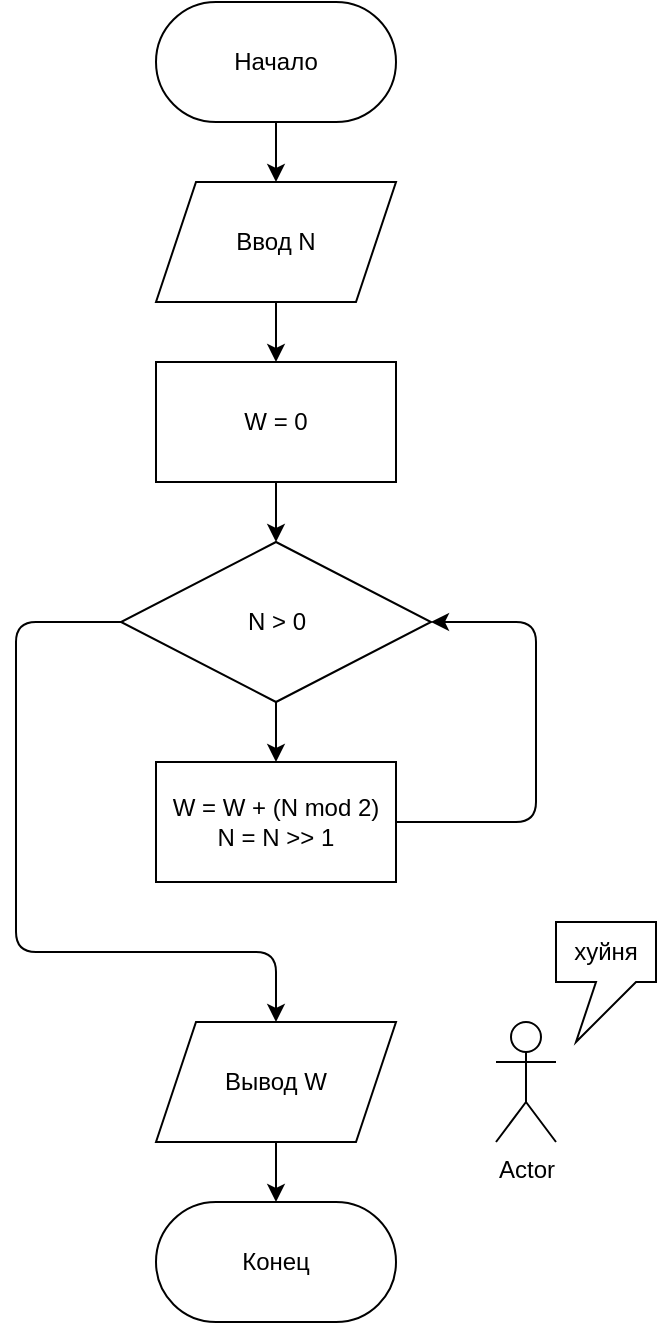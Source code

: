 <mxfile>
    <diagram id="zZ1uuIckH839-XBTs2gF" name="Page-1">
        <mxGraphModel dx="2011" dy="1286" grid="1" gridSize="10" guides="1" tooltips="1" connect="1" arrows="1" fold="1" page="1" pageScale="1" pageWidth="827" pageHeight="1169" math="0" shadow="0">
            <root>
                <mxCell id="0"/>
                <mxCell id="1" parent="0"/>
                <mxCell id="4" style="edgeStyle=none;html=1;exitX=0.5;exitY=1;exitDx=0;exitDy=0;entryX=0.5;entryY=0;entryDx=0;entryDy=0;" edge="1" parent="1" source="2" target="3">
                    <mxGeometry relative="1" as="geometry"/>
                </mxCell>
                <mxCell id="2" value="Начало" style="rounded=1;whiteSpace=wrap;html=1;arcSize=50;" vertex="1" parent="1">
                    <mxGeometry x="324" y="255" width="120" height="60" as="geometry"/>
                </mxCell>
                <mxCell id="6" style="edgeStyle=none;html=1;exitX=0.5;exitY=1;exitDx=0;exitDy=0;entryX=0.5;entryY=0;entryDx=0;entryDy=0;" edge="1" parent="1" source="3" target="5">
                    <mxGeometry relative="1" as="geometry">
                        <mxPoint x="384" y="425" as="targetPoint"/>
                    </mxGeometry>
                </mxCell>
                <mxCell id="3" value="Ввод N" style="shape=parallelogram;perimeter=parallelogramPerimeter;whiteSpace=wrap;html=1;fixedSize=1;" vertex="1" parent="1">
                    <mxGeometry x="324" y="345" width="120" height="60" as="geometry"/>
                </mxCell>
                <mxCell id="8" value="" style="edgeStyle=none;html=1;" edge="1" parent="1" source="5" target="7">
                    <mxGeometry relative="1" as="geometry"/>
                </mxCell>
                <mxCell id="5" value="W = 0" style="rounded=0;whiteSpace=wrap;html=1;" vertex="1" parent="1">
                    <mxGeometry x="324" y="435" width="120" height="60" as="geometry"/>
                </mxCell>
                <mxCell id="10" value="" style="edgeStyle=none;html=1;" edge="1" parent="1" source="7" target="9">
                    <mxGeometry relative="1" as="geometry"/>
                </mxCell>
                <mxCell id="15" style="edgeStyle=none;html=1;exitX=0;exitY=0.5;exitDx=0;exitDy=0;entryX=0.5;entryY=0;entryDx=0;entryDy=0;" edge="1" parent="1" source="7" target="14">
                    <mxGeometry relative="1" as="geometry">
                        <Array as="points">
                            <mxPoint x="254" y="565"/>
                            <mxPoint x="254" y="730"/>
                            <mxPoint x="384" y="730"/>
                        </Array>
                    </mxGeometry>
                </mxCell>
                <mxCell id="7" value="N &amp;gt; 0" style="rhombus;whiteSpace=wrap;html=1;" vertex="1" parent="1">
                    <mxGeometry x="306.5" y="525" width="155" height="80" as="geometry"/>
                </mxCell>
                <mxCell id="12" style="edgeStyle=none;html=1;exitX=1;exitY=0.5;exitDx=0;exitDy=0;entryX=1;entryY=0.5;entryDx=0;entryDy=0;" edge="1" parent="1" source="9" target="7">
                    <mxGeometry relative="1" as="geometry">
                        <Array as="points">
                            <mxPoint x="514" y="665"/>
                            <mxPoint x="514" y="565"/>
                        </Array>
                    </mxGeometry>
                </mxCell>
                <mxCell id="9" value="W = W + (N mod 2)&lt;br&gt;N = N &amp;gt;&amp;gt; 1" style="rounded=0;whiteSpace=wrap;html=1;" vertex="1" parent="1">
                    <mxGeometry x="324" y="635" width="120" height="60" as="geometry"/>
                </mxCell>
                <mxCell id="13" value="Конец" style="rounded=1;whiteSpace=wrap;html=1;arcSize=50;" vertex="1" parent="1">
                    <mxGeometry x="324" y="855" width="120" height="60" as="geometry"/>
                </mxCell>
                <mxCell id="16" value="" style="edgeStyle=none;html=1;" edge="1" parent="1" source="14" target="13">
                    <mxGeometry relative="1" as="geometry"/>
                </mxCell>
                <mxCell id="14" value="Вывод W" style="shape=parallelogram;perimeter=parallelogramPerimeter;whiteSpace=wrap;html=1;fixedSize=1;" vertex="1" parent="1">
                    <mxGeometry x="324" y="765" width="120" height="60" as="geometry"/>
                </mxCell>
                <mxCell id="17" value="Actor" style="shape=umlActor;verticalLabelPosition=bottom;verticalAlign=top;html=1;outlineConnect=0;" vertex="1" parent="1">
                    <mxGeometry x="494" y="765" width="30" height="60" as="geometry"/>
                </mxCell>
                <mxCell id="18" value="хуйня" style="shape=callout;whiteSpace=wrap;html=1;perimeter=calloutPerimeter;position2=0.2;size=30;position=0.4;" vertex="1" parent="1">
                    <mxGeometry x="524" y="715" width="50" height="60" as="geometry"/>
                </mxCell>
            </root>
        </mxGraphModel>
    </diagram>
</mxfile>